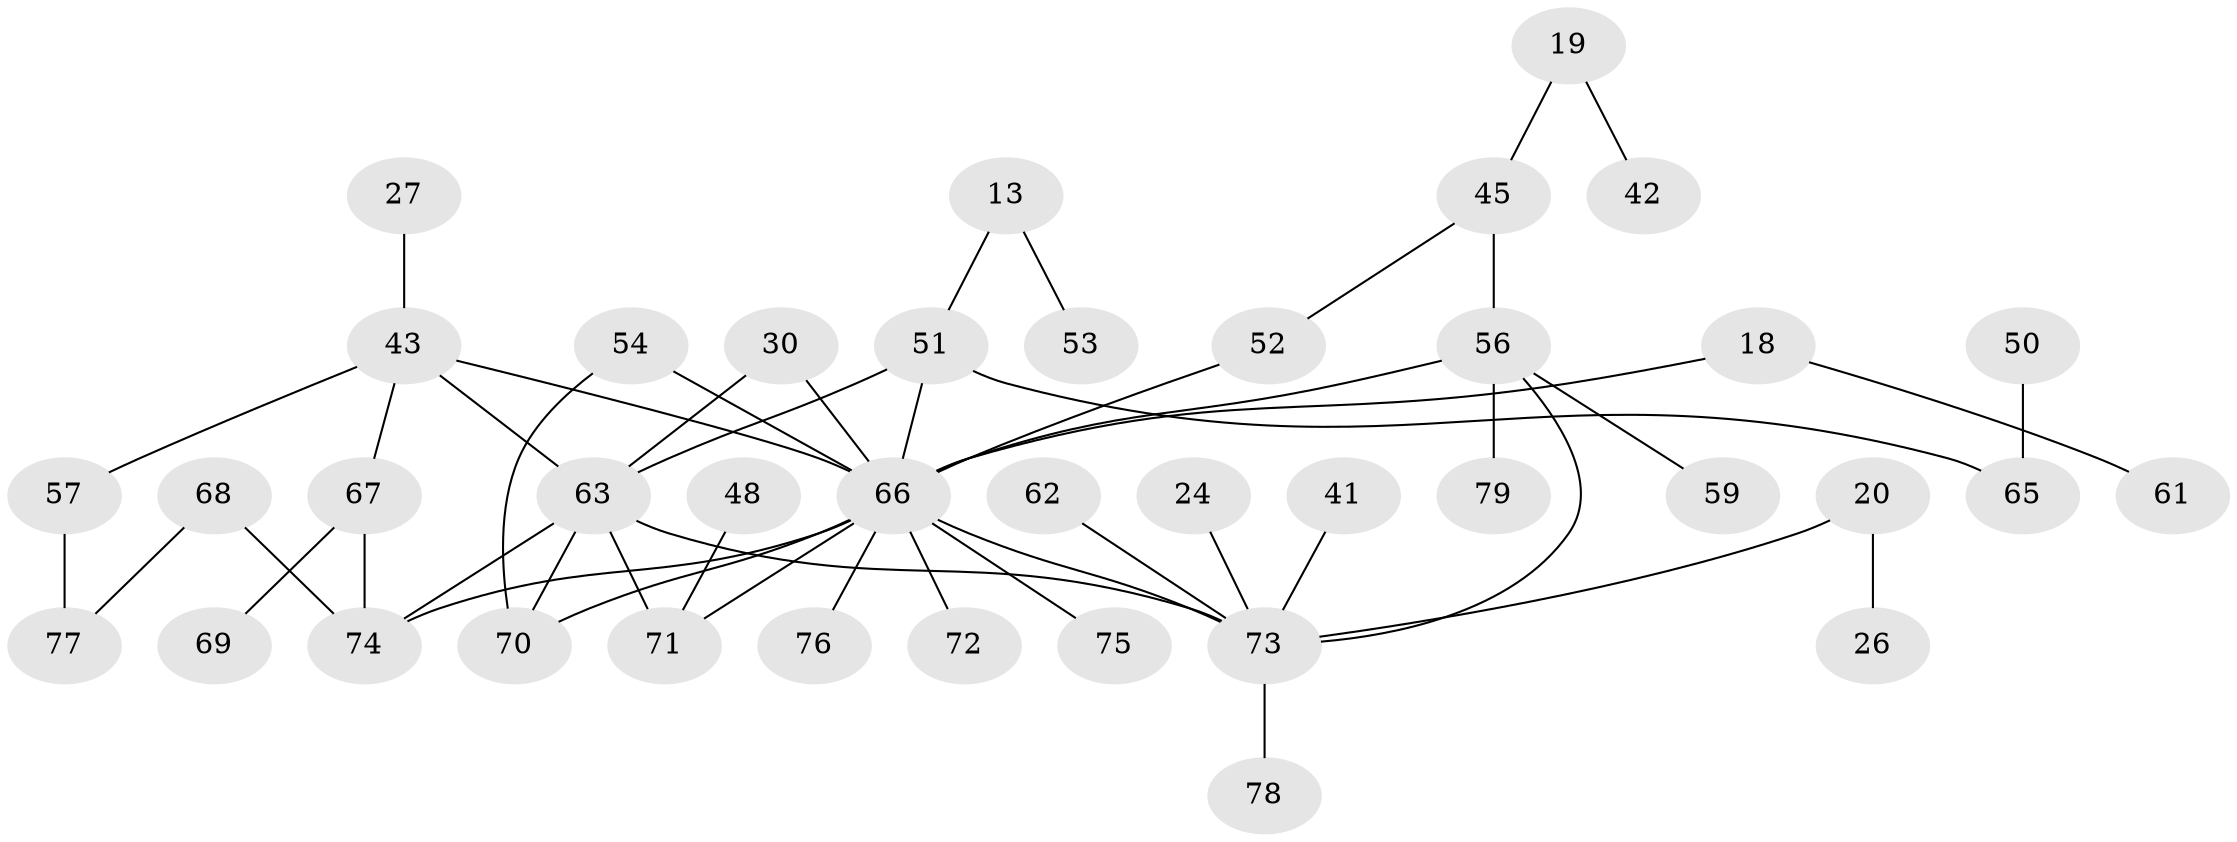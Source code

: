 // original degree distribution, {4: 0.08860759493670886, 8: 0.012658227848101266, 5: 0.02531645569620253, 3: 0.26582278481012656, 6: 0.02531645569620253, 2: 0.2911392405063291, 7: 0.012658227848101266, 1: 0.27848101265822783}
// Generated by graph-tools (version 1.1) at 2025/42/03/09/25 04:42:57]
// undirected, 39 vertices, 49 edges
graph export_dot {
graph [start="1"]
  node [color=gray90,style=filled];
  13;
  18;
  19;
  20;
  24;
  26;
  27;
  30;
  41;
  42;
  43 [super="+21"];
  45 [super="+14"];
  48;
  50;
  51 [super="+4"];
  52 [super="+37"];
  53;
  54;
  56 [super="+7"];
  57;
  59;
  61;
  62;
  63 [super="+46+23"];
  65 [super="+16"];
  66 [super="+5+8+40+25+64"];
  67;
  68;
  69;
  70 [super="+58"];
  71 [super="+35+47"];
  72;
  73 [super="+49+44"];
  74 [super="+60"];
  75;
  76;
  77;
  78;
  79;
  13 -- 53;
  13 -- 51;
  18 -- 61;
  18 -- 66;
  19 -- 42;
  19 -- 45;
  20 -- 26;
  20 -- 73;
  24 -- 73;
  27 -- 43;
  30 -- 66 [weight=2];
  30 -- 63;
  41 -- 73;
  43 -- 67;
  43 -- 57;
  43 -- 66;
  43 -- 63;
  45 -- 56 [weight=2];
  45 -- 52;
  48 -- 71;
  50 -- 65;
  51 -- 66;
  51 -- 65;
  51 -- 63 [weight=2];
  52 -- 66;
  54 -- 70;
  54 -- 66 [weight=2];
  56 -- 79;
  56 -- 59;
  56 -- 66;
  56 -- 73;
  57 -- 77;
  62 -- 73;
  63 -- 71;
  63 -- 73 [weight=2];
  63 -- 74;
  63 -- 70;
  66 -- 72;
  66 -- 73 [weight=4];
  66 -- 75;
  66 -- 76;
  66 -- 74;
  66 -- 71 [weight=2];
  66 -- 70;
  67 -- 69;
  67 -- 74;
  68 -- 77;
  68 -- 74;
  73 -- 78;
}
